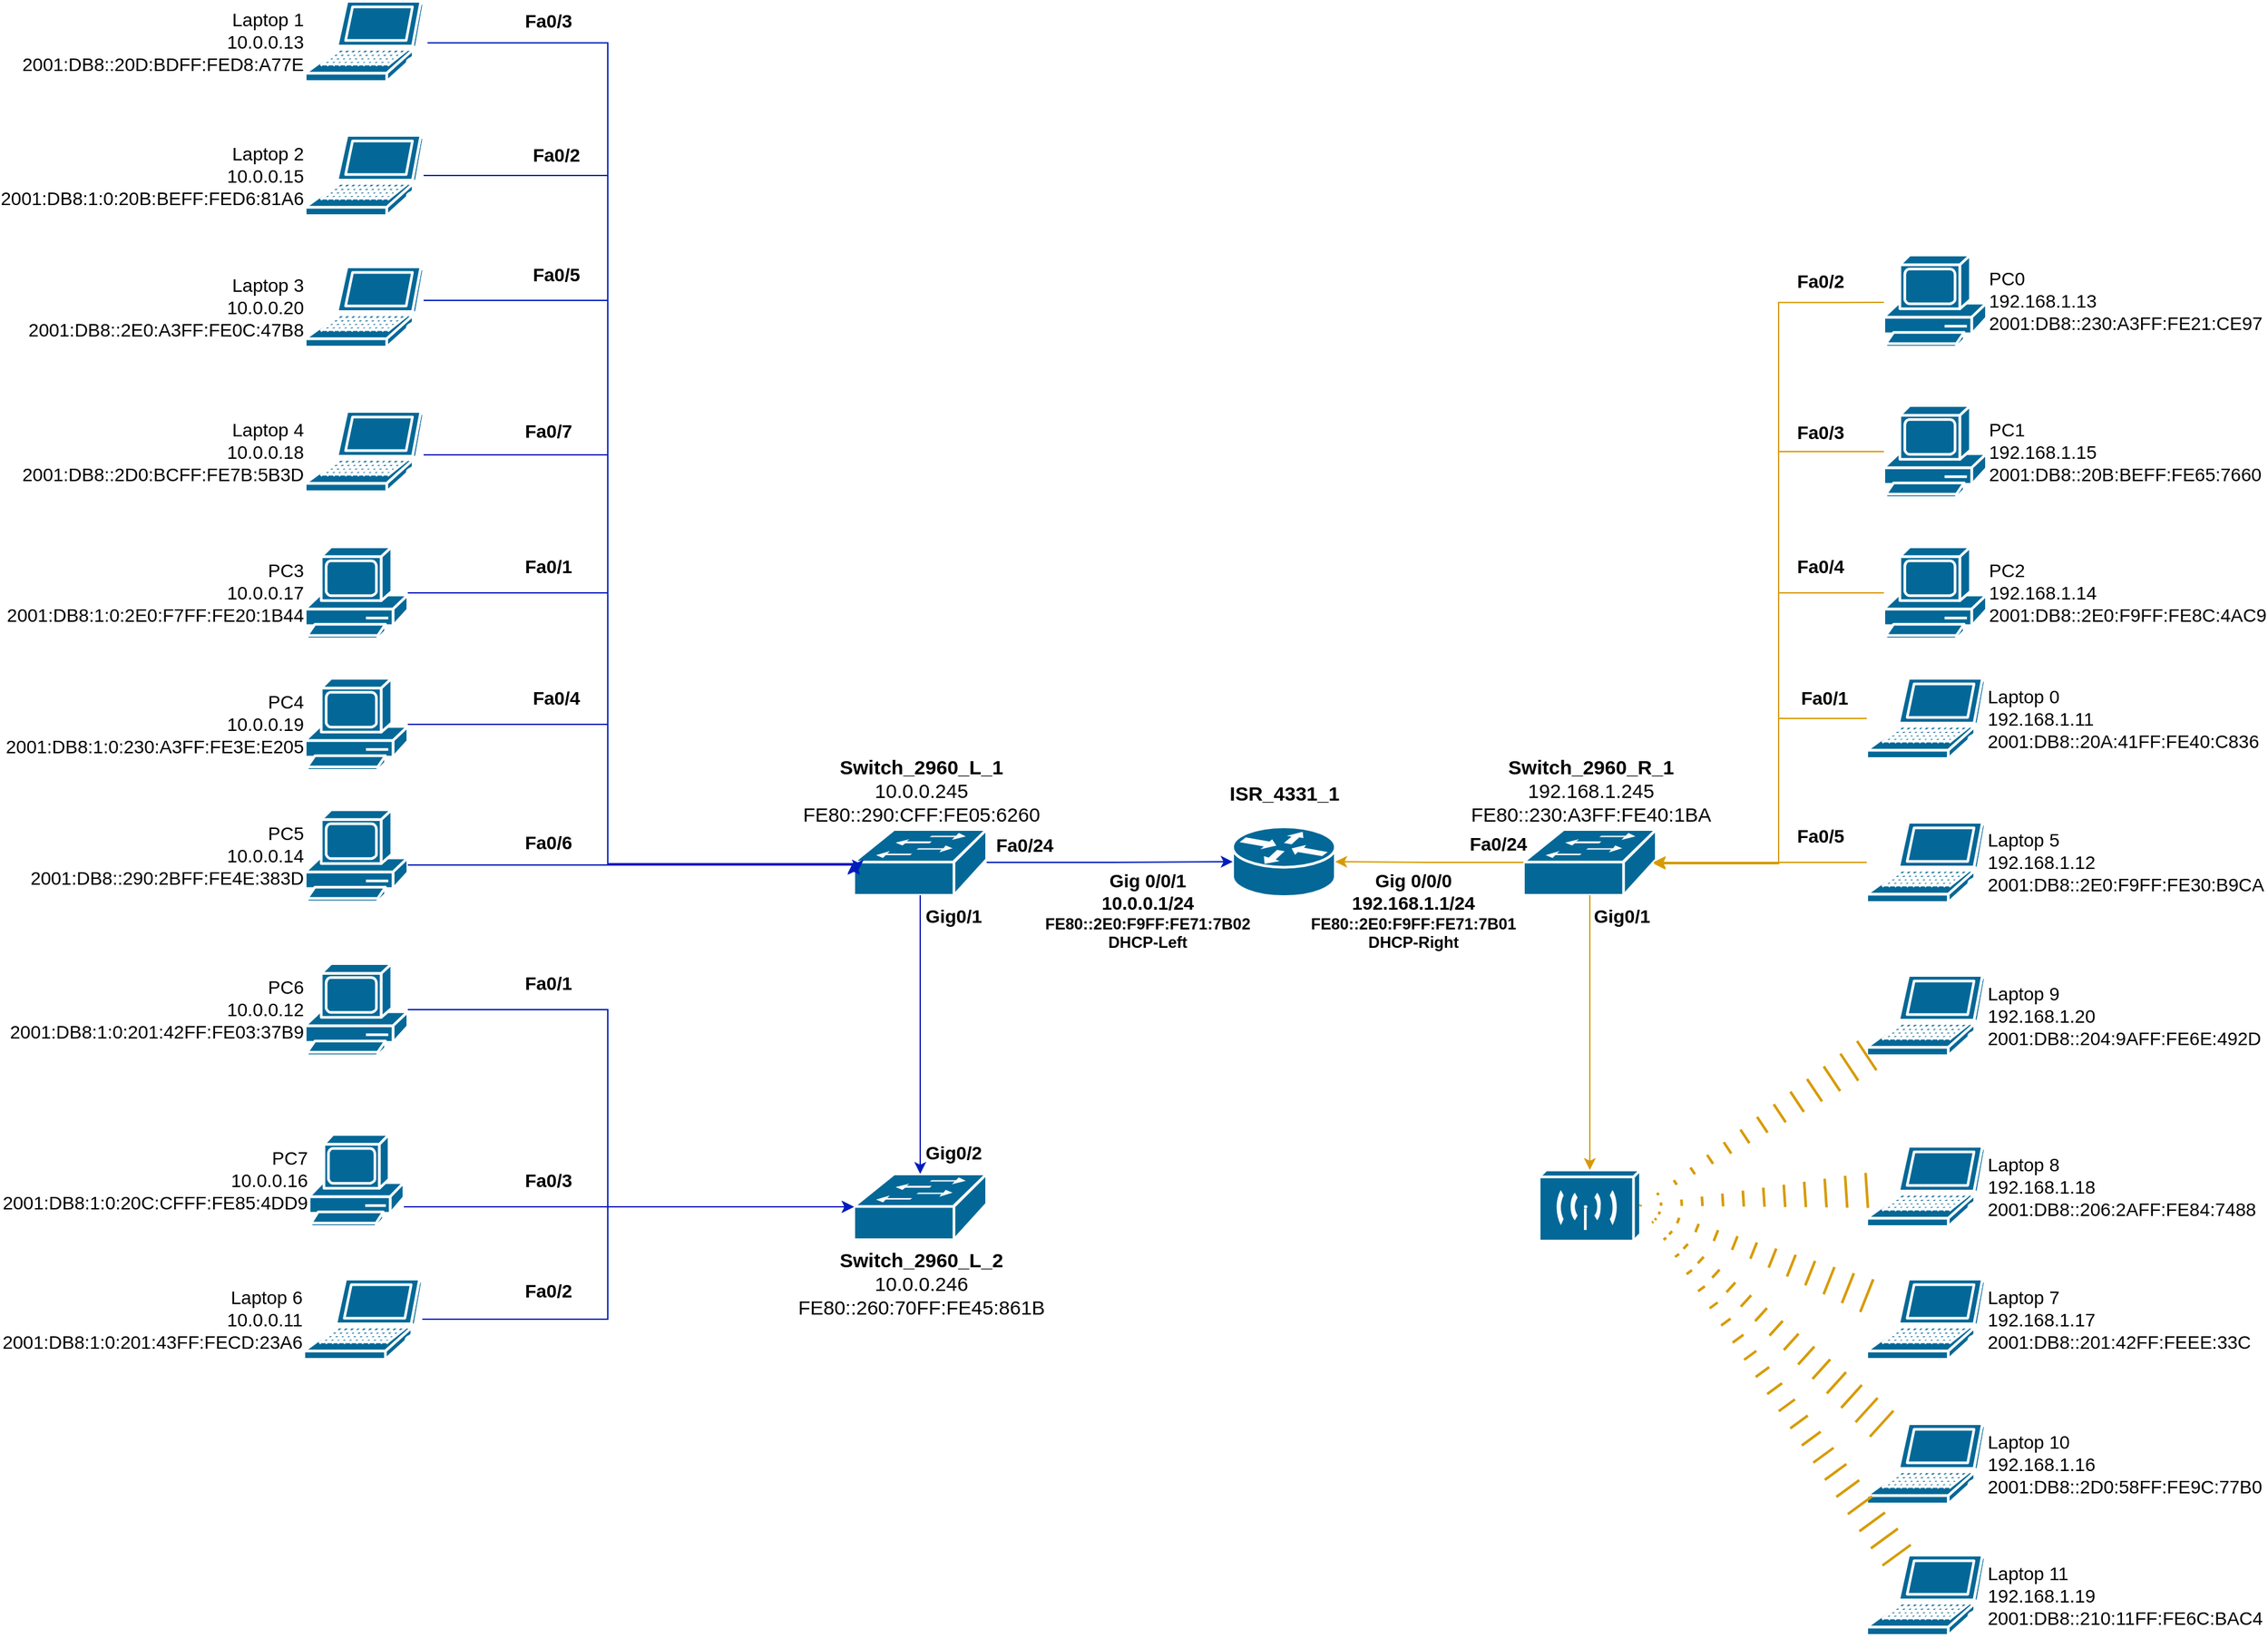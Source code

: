 <mxfile version="26.0.1">
  <diagram name="Pagina-1" id="Egg3Sr3a4JfllCXwYRmJ">
    <mxGraphModel dx="3300" dy="2416" grid="1" gridSize="10" guides="1" tooltips="1" connect="1" arrows="1" fold="1" page="1" pageScale="1" pageWidth="827" pageHeight="1169" math="0" shadow="0">
      <root>
        <mxCell id="0" />
        <mxCell id="1" parent="0" />
        <mxCell id="5_992U5cpK-N7UOIysrV-1" value="&lt;font style=&quot;font-size: 15px;&quot;&gt;&lt;span&gt;ISR_4331_1&lt;/span&gt;&lt;/font&gt;" style="shape=mxgraph.cisco.routers.router;sketch=0;html=1;pointerEvents=1;dashed=0;fillColor=#036897;strokeColor=#ffffff;strokeWidth=2;verticalLabelPosition=top;verticalAlign=middle;align=center;outlineConnect=0;labelPosition=center;fontStyle=1" parent="1" vertex="1">
          <mxGeometry x="145" y="196" width="78" height="53" as="geometry" />
        </mxCell>
        <mxCell id="5_992U5cpK-N7UOIysrV-6" style="edgeStyle=orthogonalEdgeStyle;rounded=0;orthogonalLoop=1;jettySize=auto;html=1;fillColor=#0050ef;strokeColor=#001DBC;" parent="1" source="5_992U5cpK-N7UOIysrV-2" target="5_992U5cpK-N7UOIysrV-1" edge="1">
          <mxGeometry relative="1" as="geometry" />
        </mxCell>
        <mxCell id="5_992U5cpK-N7UOIysrV-2" value="&lt;font style=&quot;font-size: 15px;&quot;&gt;Switch_2960_L_1&lt;/font&gt;&lt;div&gt;&lt;font style=&quot;font-size: 15px; font-weight: normal;&quot;&gt;10.0.0.245&lt;/font&gt;&lt;/div&gt;&lt;div&gt;&lt;span style=&quot;font-size: 15px; font-weight: 400;&quot;&gt;FE80::290:CFF:FE05:6260&lt;/span&gt;&lt;/div&gt;" style="shape=mxgraph.cisco.switches.workgroup_switch;sketch=0;html=1;pointerEvents=1;dashed=0;fillColor=#036897;strokeColor=#ffffff;strokeWidth=2;verticalLabelPosition=top;verticalAlign=bottom;align=center;outlineConnect=0;labelPosition=center;fontStyle=1" parent="1" vertex="1">
          <mxGeometry x="-143" y="198" width="101" height="50" as="geometry" />
        </mxCell>
        <mxCell id="5_992U5cpK-N7UOIysrV-3" value="Switch_2960_R_1&lt;div&gt;&lt;span style=&quot;font-weight: normal;&quot;&gt;192.168.1.245&lt;/span&gt;&lt;/div&gt;&lt;div&gt;&lt;span style=&quot;font-size: 15px; font-weight: 400;&quot;&gt;FE80::230:A3FF:FE40:1BA&lt;/span&gt;&lt;/div&gt;" style="shape=mxgraph.cisco.switches.workgroup_switch;sketch=0;html=1;pointerEvents=1;dashed=0;fillColor=#036897;strokeColor=#ffffff;strokeWidth=2;verticalLabelPosition=top;verticalAlign=bottom;align=center;outlineConnect=0;fontSize=15;fontStyle=1;labelPosition=center;" parent="1" vertex="1">
          <mxGeometry x="366" y="198" width="101" height="50" as="geometry" />
        </mxCell>
        <mxCell id="5_992U5cpK-N7UOIysrV-5" value="&lt;font style=&quot;font-size: 14px;&quot;&gt;PC7&lt;/font&gt;&lt;div&gt;&lt;font style=&quot;font-size: 14px;&quot;&gt;10.0.0.16&lt;/font&gt;&lt;/div&gt;&lt;div&gt;&lt;font style=&quot;font-size: 14px;&quot;&gt;2001:DB8:1:0:20C:CFFF:FE85:4DD9&lt;/font&gt;&lt;/div&gt;" style="shape=mxgraph.cisco.computers_and_peripherals.pc;sketch=0;html=1;pointerEvents=1;dashed=0;fillColor=#036897;strokeColor=#ffffff;strokeWidth=2;verticalLabelPosition=middle;verticalAlign=middle;align=right;outlineConnect=0;labelPosition=left;" parent="1" vertex="1">
          <mxGeometry x="-557" y="430" width="72" height="70" as="geometry" />
        </mxCell>
        <mxCell id="5_992U5cpK-N7UOIysrV-7" style="edgeStyle=orthogonalEdgeStyle;rounded=0;orthogonalLoop=1;jettySize=auto;html=1;entryX=1;entryY=0.5;entryDx=0;entryDy=0;entryPerimeter=0;fillColor=#ffcd28;strokeColor=#d79b00;gradientColor=#ffa500;" parent="1" source="5_992U5cpK-N7UOIysrV-3" target="5_992U5cpK-N7UOIysrV-1" edge="1">
          <mxGeometry relative="1" as="geometry" />
        </mxCell>
        <mxCell id="9x-HB1ZpZMzdCT9uutG5-1" value="&lt;font style=&quot;font-size: 14px;&quot;&gt;PC3&lt;/font&gt;&lt;div&gt;&lt;font style=&quot;font-size: 14px;&quot;&gt;10.0.0.17&lt;/font&gt;&lt;/div&gt;&lt;div&gt;&lt;font style=&quot;font-size: 14px;&quot;&gt;2001:DB8:1:0:2E0:F7FF:FE20:1B44&lt;/font&gt;&lt;/div&gt;" style="shape=mxgraph.cisco.computers_and_peripherals.pc;sketch=0;html=1;pointerEvents=1;dashed=0;fillColor=#036897;strokeColor=#ffffff;strokeWidth=2;verticalLabelPosition=middle;verticalAlign=middle;align=right;outlineConnect=0;labelPosition=left;" parent="1" vertex="1">
          <mxGeometry x="-560" y="-17" width="78" height="70" as="geometry" />
        </mxCell>
        <mxCell id="9x-HB1ZpZMzdCT9uutG5-2" value="&lt;font style=&quot;font-size: 15px;&quot;&gt;&lt;b&gt;Switch_2960_L_2&lt;/b&gt;&lt;/font&gt;&lt;div&gt;&lt;font style=&quot;font-size: 15px;&quot;&gt;10.0.0.246&lt;b&gt;&lt;/b&gt;&lt;/font&gt;&lt;/div&gt;&lt;div&gt;&lt;span style=&quot;font-size: 15px;&quot;&gt;FE80::260:70FF:FE45:861B&lt;/span&gt;&lt;/div&gt;" style="shape=mxgraph.cisco.switches.workgroup_switch;sketch=0;html=1;pointerEvents=1;dashed=0;fillColor=#036897;strokeColor=#ffffff;strokeWidth=2;verticalLabelPosition=bottom;verticalAlign=top;align=center;outlineConnect=0;" parent="1" vertex="1">
          <mxGeometry x="-143" y="460" width="101" height="50" as="geometry" />
        </mxCell>
        <mxCell id="9x-HB1ZpZMzdCT9uutG5-9" value="&lt;font style=&quot;font-size: 14px;&quot;&gt;Laptop 4&lt;/font&gt;&lt;div&gt;&lt;font style=&quot;font-size: 14px;&quot;&gt;10.0.0.18&lt;/font&gt;&lt;/div&gt;&lt;div&gt;&lt;font style=&quot;font-size: 14px;&quot;&gt;2001:DB8::2D0:BCFF:FE7B:5B3D&lt;/font&gt;&lt;/div&gt;" style="shape=mxgraph.cisco.computers_and_peripherals.laptop;html=1;pointerEvents=1;dashed=0;fillColor=#036897;strokeColor=#ffffff;strokeWidth=2;verticalLabelPosition=middle;verticalAlign=middle;align=right;outlineConnect=0;labelPosition=left;" parent="1" vertex="1">
          <mxGeometry x="-560" y="-120" width="90" height="61" as="geometry" />
        </mxCell>
        <mxCell id="9x-HB1ZpZMzdCT9uutG5-10" value="&lt;font style=&quot;font-size: 14px;&quot;&gt;Laptop 3&lt;/font&gt;&lt;div&gt;&lt;font style=&quot;font-size: 14px;&quot;&gt;10.0.0.20&lt;/font&gt;&lt;/div&gt;&lt;div&gt;&lt;font style=&quot;font-size: 14px;&quot;&gt;2001:DB8::2E0:A3FF:FE0C:47B8&lt;/font&gt;&lt;/div&gt;" style="shape=mxgraph.cisco.computers_and_peripherals.laptop;html=1;pointerEvents=1;dashed=0;fillColor=#036897;strokeColor=#ffffff;strokeWidth=2;verticalLabelPosition=middle;verticalAlign=middle;align=right;outlineConnect=0;labelPosition=left;" parent="1" vertex="1">
          <mxGeometry x="-560" y="-230" width="90" height="61" as="geometry" />
        </mxCell>
        <mxCell id="9x-HB1ZpZMzdCT9uutG5-11" value="&lt;font style=&quot;font-size: 14px;&quot;&gt;Laptop 2&lt;/font&gt;&lt;div&gt;&lt;font style=&quot;font-size: 14px;&quot;&gt;10.0.0.15&lt;/font&gt;&lt;/div&gt;&lt;div&gt;&lt;font style=&quot;font-size: 14px;&quot;&gt;2001:DB8:1:0:20B:BEFF:FED6:81A6&lt;/font&gt;&lt;/div&gt;" style="shape=mxgraph.cisco.computers_and_peripherals.laptop;html=1;pointerEvents=1;dashed=0;fillColor=#036897;strokeColor=#ffffff;strokeWidth=2;verticalLabelPosition=middle;verticalAlign=middle;align=right;outlineConnect=0;labelPosition=left;" parent="1" vertex="1">
          <mxGeometry x="-560" y="-330" width="90" height="61" as="geometry" />
        </mxCell>
        <mxCell id="9x-HB1ZpZMzdCT9uutG5-14" value="&lt;font style=&quot;font-size: 14px;&quot;&gt;PC4&lt;/font&gt;&lt;div&gt;&lt;font style=&quot;font-size: 14px;&quot;&gt;10.0.0.19&lt;/font&gt;&lt;/div&gt;&lt;div&gt;&lt;font style=&quot;font-size: 14px;&quot;&gt;2001:DB8:1:0:230:A3FF:FE3E:E205&lt;/font&gt;&lt;/div&gt;" style="shape=mxgraph.cisco.computers_and_peripherals.pc;sketch=0;html=1;pointerEvents=1;dashed=0;fillColor=#036897;strokeColor=#ffffff;strokeWidth=2;verticalLabelPosition=middle;verticalAlign=middle;align=right;outlineConnect=0;labelPosition=left;" parent="1" vertex="1">
          <mxGeometry x="-560" y="83" width="78" height="70" as="geometry" />
        </mxCell>
        <mxCell id="9x-HB1ZpZMzdCT9uutG5-15" value="&lt;font style=&quot;font-size: 14px;&quot;&gt;PC5&lt;/font&gt;&lt;div&gt;&lt;font style=&quot;font-size: 14px;&quot;&gt;10.0.0.14&lt;/font&gt;&lt;/div&gt;&lt;div&gt;&lt;font style=&quot;font-size: 14px;&quot;&gt;2001:DB8::290:2BFF:FE4E:383D&lt;/font&gt;&lt;/div&gt;" style="shape=mxgraph.cisco.computers_and_peripherals.pc;sketch=0;html=1;pointerEvents=1;dashed=0;fillColor=#036897;strokeColor=#ffffff;strokeWidth=2;verticalLabelPosition=middle;verticalAlign=middle;align=right;outlineConnect=0;labelPosition=left;" parent="1" vertex="1">
          <mxGeometry x="-560" y="183" width="78" height="70" as="geometry" />
        </mxCell>
        <mxCell id="9x-HB1ZpZMzdCT9uutG5-16" value="&lt;font style=&quot;font-size: 14px;&quot;&gt;PC6&lt;/font&gt;&lt;div&gt;&lt;font style=&quot;font-size: 14px;&quot;&gt;10.0.0.12&lt;/font&gt;&lt;/div&gt;&lt;div&gt;&lt;font style=&quot;font-size: 14px;&quot;&gt;2001:DB8:1:0:201:42FF:FE03:37B9&lt;/font&gt;&lt;/div&gt;" style="shape=mxgraph.cisco.computers_and_peripherals.pc;sketch=0;html=1;pointerEvents=1;dashed=0;fillColor=#036897;strokeColor=#ffffff;strokeWidth=2;verticalLabelPosition=middle;verticalAlign=middle;align=right;outlineConnect=0;labelPosition=left;" parent="1" vertex="1">
          <mxGeometry x="-560" y="300" width="78" height="70" as="geometry" />
        </mxCell>
        <mxCell id="9x-HB1ZpZMzdCT9uutG5-19" value="&lt;font style=&quot;font-size: 14px;&quot;&gt;Laptop 6&lt;/font&gt;&lt;div&gt;&lt;font style=&quot;font-size: 14px;&quot;&gt;10.0.0.11&lt;/font&gt;&lt;/div&gt;&lt;div&gt;&lt;font style=&quot;font-size: 14px;&quot;&gt;2001:DB8:1:0:201:43FF:FECD:23A6&lt;/font&gt;&lt;/div&gt;" style="shape=mxgraph.cisco.computers_and_peripherals.laptop;html=1;pointerEvents=1;dashed=0;fillColor=#036897;strokeColor=#ffffff;strokeWidth=2;verticalLabelPosition=middle;verticalAlign=middle;align=right;outlineConnect=0;labelPosition=left;" parent="1" vertex="1">
          <mxGeometry x="-561" y="540" width="90" height="61" as="geometry" />
        </mxCell>
        <mxCell id="9x-HB1ZpZMzdCT9uutG5-23" style="edgeStyle=orthogonalEdgeStyle;rounded=0;orthogonalLoop=1;jettySize=auto;html=1;entryX=0;entryY=0.5;entryDx=0;entryDy=0;entryPerimeter=0;fillColor=#0050ef;strokeColor=#001DBC;" parent="1" edge="1">
          <mxGeometry relative="1" as="geometry">
            <mxPoint x="-467" y="-400.429" as="sourcePoint" />
            <Array as="points">
              <mxPoint x="-330" y="-400" />
              <mxPoint x="-330" y="224" />
            </Array>
            <mxPoint x="-143" y="222" as="targetPoint" />
          </mxGeometry>
        </mxCell>
        <mxCell id="9x-HB1ZpZMzdCT9uutG5-24" style="edgeStyle=orthogonalEdgeStyle;rounded=0;orthogonalLoop=1;jettySize=auto;html=1;entryX=0;entryY=0.5;entryDx=0;entryDy=0;entryPerimeter=0;fillColor=#0050ef;strokeColor=#001DBC;" parent="1" source="9x-HB1ZpZMzdCT9uutG5-11" target="5_992U5cpK-N7UOIysrV-2" edge="1">
          <mxGeometry relative="1" as="geometry">
            <Array as="points">
              <mxPoint x="-330" y="-299" />
              <mxPoint x="-330" y="225" />
            </Array>
          </mxGeometry>
        </mxCell>
        <mxCell id="9x-HB1ZpZMzdCT9uutG5-26" style="edgeStyle=orthogonalEdgeStyle;rounded=0;orthogonalLoop=1;jettySize=auto;html=1;entryX=0;entryY=0.5;entryDx=0;entryDy=0;entryPerimeter=0;fillColor=#0050ef;strokeColor=#001DBC;" parent="1" source="9x-HB1ZpZMzdCT9uutG5-9" target="5_992U5cpK-N7UOIysrV-2" edge="1">
          <mxGeometry relative="1" as="geometry">
            <Array as="points">
              <mxPoint x="-330" y="-87" />
              <mxPoint x="-330" y="225" />
            </Array>
          </mxGeometry>
        </mxCell>
        <mxCell id="9x-HB1ZpZMzdCT9uutG5-27" style="edgeStyle=orthogonalEdgeStyle;rounded=0;orthogonalLoop=1;jettySize=auto;html=1;entryX=0;entryY=0.5;entryDx=0;entryDy=0;entryPerimeter=0;fillColor=#0050ef;strokeColor=#001DBC;" parent="1" source="9x-HB1ZpZMzdCT9uutG5-1" target="5_992U5cpK-N7UOIysrV-2" edge="1">
          <mxGeometry relative="1" as="geometry">
            <Array as="points">
              <mxPoint x="-330" y="18" />
              <mxPoint x="-330" y="225" />
            </Array>
          </mxGeometry>
        </mxCell>
        <mxCell id="9x-HB1ZpZMzdCT9uutG5-28" style="edgeStyle=orthogonalEdgeStyle;rounded=0;orthogonalLoop=1;jettySize=auto;html=1;entryX=0;entryY=0.5;entryDx=0;entryDy=0;entryPerimeter=0;fillColor=#0050ef;strokeColor=#001DBC;" parent="1" source="9x-HB1ZpZMzdCT9uutG5-14" target="5_992U5cpK-N7UOIysrV-2" edge="1">
          <mxGeometry relative="1" as="geometry">
            <Array as="points">
              <mxPoint x="-330" y="118" />
              <mxPoint x="-330" y="225" />
            </Array>
          </mxGeometry>
        </mxCell>
        <mxCell id="9x-HB1ZpZMzdCT9uutG5-30" style="edgeStyle=orthogonalEdgeStyle;rounded=0;orthogonalLoop=1;jettySize=auto;html=1;entryX=0.5;entryY=0;entryDx=0;entryDy=0;entryPerimeter=0;fillColor=#0050ef;strokeColor=#001DBC;" parent="1" source="5_992U5cpK-N7UOIysrV-2" target="9x-HB1ZpZMzdCT9uutG5-2" edge="1">
          <mxGeometry relative="1" as="geometry" />
        </mxCell>
        <mxCell id="9x-HB1ZpZMzdCT9uutG5-32" style="edgeStyle=orthogonalEdgeStyle;rounded=0;orthogonalLoop=1;jettySize=auto;html=1;entryX=0;entryY=0.5;entryDx=0;entryDy=0;entryPerimeter=0;fillColor=#0050ef;strokeColor=#001DBC;" parent="1" source="5_992U5cpK-N7UOIysrV-5" target="9x-HB1ZpZMzdCT9uutG5-2" edge="1">
          <mxGeometry relative="1" as="geometry">
            <Array as="points">
              <mxPoint x="-250" y="485" />
              <mxPoint x="-250" y="485" />
            </Array>
          </mxGeometry>
        </mxCell>
        <mxCell id="9x-HB1ZpZMzdCT9uutG5-33" style="edgeStyle=orthogonalEdgeStyle;rounded=0;orthogonalLoop=1;jettySize=auto;html=1;entryX=0;entryY=0.5;entryDx=0;entryDy=0;entryPerimeter=0;fillColor=#0050ef;strokeColor=#001DBC;" parent="1" source="9x-HB1ZpZMzdCT9uutG5-19" target="9x-HB1ZpZMzdCT9uutG5-2" edge="1">
          <mxGeometry relative="1" as="geometry">
            <Array as="points">
              <mxPoint x="-330" y="571" />
              <mxPoint x="-330" y="485" />
            </Array>
          </mxGeometry>
        </mxCell>
        <mxCell id="9x-HB1ZpZMzdCT9uutG5-34" style="edgeStyle=orthogonalEdgeStyle;rounded=0;orthogonalLoop=1;jettySize=auto;html=1;entryX=0;entryY=0.5;entryDx=0;entryDy=0;entryPerimeter=0;fillColor=#0050ef;strokeColor=#001DBC;" parent="1" source="9x-HB1ZpZMzdCT9uutG5-16" target="9x-HB1ZpZMzdCT9uutG5-2" edge="1">
          <mxGeometry relative="1" as="geometry">
            <Array as="points">
              <mxPoint x="-330" y="335" />
              <mxPoint x="-330" y="485" />
            </Array>
          </mxGeometry>
        </mxCell>
        <mxCell id="9x-HB1ZpZMzdCT9uutG5-36" style="edgeStyle=orthogonalEdgeStyle;rounded=0;orthogonalLoop=1;jettySize=auto;html=1;fillColor=#0050ef;strokeColor=#001DBC;" parent="1" edge="1">
          <mxGeometry relative="1" as="geometry">
            <mxPoint x="-482.0" y="225" as="sourcePoint" />
            <mxPoint x="-140" y="230" as="targetPoint" />
            <Array as="points">
              <mxPoint x="-140" y="225" />
            </Array>
          </mxGeometry>
        </mxCell>
        <mxCell id="9x-HB1ZpZMzdCT9uutG5-37" value="" style="shape=mxgraph.cisco.wireless.wireless_transport;html=1;pointerEvents=1;dashed=0;fillColor=#036897;strokeColor=#ffffff;strokeWidth=2;verticalLabelPosition=bottom;verticalAlign=top;align=center;outlineConnect=0;" parent="1" vertex="1">
          <mxGeometry x="378" y="457" width="77" height="54" as="geometry" />
        </mxCell>
        <mxCell id="9x-HB1ZpZMzdCT9uutG5-38" value="&lt;font style=&quot;font-size: 14px;&quot;&gt;PC0&lt;/font&gt;&lt;div&gt;&lt;font style=&quot;font-size: 14px;&quot;&gt;192.168.1.13&lt;/font&gt;&lt;/div&gt;&lt;div&gt;&lt;font style=&quot;font-size: 14px;&quot;&gt;2001:DB8::230:A3FF:FE21:CE97&lt;/font&gt;&lt;/div&gt;" style="shape=mxgraph.cisco.computers_and_peripherals.pc;sketch=0;html=1;pointerEvents=1;dashed=0;fillColor=#036897;strokeColor=#ffffff;strokeWidth=2;verticalLabelPosition=middle;verticalAlign=middle;align=left;outlineConnect=0;labelPosition=right;" parent="1" vertex="1">
          <mxGeometry x="640" y="-239" width="78" height="70" as="geometry" />
        </mxCell>
        <mxCell id="9x-HB1ZpZMzdCT9uutG5-39" value="PC1&lt;div&gt;192.168.1.15&lt;/div&gt;&lt;div&gt;2001:DB8::20B:BEFF:FE65:7660&lt;/div&gt;" style="shape=mxgraph.cisco.computers_and_peripherals.pc;sketch=0;html=1;pointerEvents=1;dashed=0;fillColor=#036897;strokeColor=#ffffff;strokeWidth=2;verticalLabelPosition=middle;verticalAlign=middle;align=left;outlineConnect=0;labelPosition=right;fontSize=14;" parent="1" vertex="1">
          <mxGeometry x="640" y="-124.5" width="78" height="70" as="geometry" />
        </mxCell>
        <mxCell id="9x-HB1ZpZMzdCT9uutG5-40" value="&lt;font style=&quot;font-size: 14px;&quot;&gt;PC2&lt;/font&gt;&lt;div&gt;&lt;font style=&quot;font-size: 14px;&quot;&gt;192.168.1.14&lt;/font&gt;&lt;/div&gt;&lt;div&gt;&lt;font style=&quot;font-size: 14px;&quot;&gt;2001:DB8::2E0:F9FF:FE8C:4AC9&lt;/font&gt;&lt;/div&gt;" style="shape=mxgraph.cisco.computers_and_peripherals.pc;sketch=0;html=1;pointerEvents=1;dashed=0;fillColor=#036897;strokeColor=#ffffff;strokeWidth=2;verticalLabelPosition=middle;verticalAlign=middle;align=left;outlineConnect=0;labelPosition=right;" parent="1" vertex="1">
          <mxGeometry x="640" y="-17" width="78" height="70" as="geometry" />
        </mxCell>
        <mxCell id="9x-HB1ZpZMzdCT9uutG5-56" style="edgeStyle=orthogonalEdgeStyle;rounded=0;orthogonalLoop=1;jettySize=auto;html=1;entryX=0.98;entryY=0.5;entryDx=0;entryDy=0;entryPerimeter=0;fillColor=#ffcd28;strokeColor=#d79b00;gradientColor=#ffa500;" parent="1" source="9x-HB1ZpZMzdCT9uutG5-41" target="5_992U5cpK-N7UOIysrV-3" edge="1">
          <mxGeometry relative="1" as="geometry">
            <mxPoint x="570" y="220" as="targetPoint" />
            <Array as="points">
              <mxPoint x="560" y="114" />
              <mxPoint x="560" y="223" />
            </Array>
          </mxGeometry>
        </mxCell>
        <mxCell id="9x-HB1ZpZMzdCT9uutG5-41" value="Laptop 0&lt;div&gt;192.168.1.11&lt;/div&gt;&lt;div&gt;2001:DB8::20A:41FF:FE40:C836&lt;/div&gt;" style="shape=mxgraph.cisco.computers_and_peripherals.laptop;html=1;pointerEvents=1;dashed=0;fillColor=#036897;strokeColor=#ffffff;strokeWidth=2;verticalLabelPosition=middle;verticalAlign=middle;align=left;outlineConnect=0;fontSize=14;labelPosition=right;" parent="1" vertex="1">
          <mxGeometry x="627" y="83" width="90" height="61" as="geometry" />
        </mxCell>
        <mxCell id="9x-HB1ZpZMzdCT9uutG5-42" value="&lt;font&gt;Laptop 1&lt;/font&gt;&lt;div&gt;&lt;font&gt;10.0.0.13&lt;/font&gt;&lt;/div&gt;&lt;div&gt;&lt;font&gt;2001:DB8::20D:BDFF:FED8:A77E&lt;/font&gt;&lt;/div&gt;" style="shape=mxgraph.cisco.computers_and_peripherals.laptop;html=1;pointerEvents=1;dashed=0;fillColor=#036897;strokeColor=#ffffff;strokeWidth=2;verticalLabelPosition=middle;verticalAlign=middle;align=right;outlineConnect=0;labelPosition=left;fontSize=14;" parent="1" vertex="1">
          <mxGeometry x="-560" y="-432" width="90" height="61" as="geometry" />
        </mxCell>
        <mxCell id="9x-HB1ZpZMzdCT9uutG5-43" value="Laptop 5&lt;div&gt;192.168.1.12&lt;/div&gt;&lt;div&gt;2001:DB8::2E0:F9FF:FE30:B9CA&lt;/div&gt;" style="shape=mxgraph.cisco.computers_and_peripherals.laptop;html=1;pointerEvents=1;dashed=0;fillColor=#036897;strokeColor=#ffffff;strokeWidth=2;verticalLabelPosition=middle;verticalAlign=middle;align=left;outlineConnect=0;fontSize=14;labelPosition=right;" parent="1" vertex="1">
          <mxGeometry x="627" y="192.5" width="90" height="61" as="geometry" />
        </mxCell>
        <mxCell id="9x-HB1ZpZMzdCT9uutG5-44" value="Laptop 9&lt;div&gt;192.168.1.20&lt;/div&gt;&lt;div&gt;2001:DB8::204:9AFF:FE6E:492D&lt;/div&gt;" style="shape=mxgraph.cisco.computers_and_peripherals.laptop;html=1;pointerEvents=1;dashed=0;fillColor=#036897;strokeColor=#ffffff;strokeWidth=2;verticalLabelPosition=middle;verticalAlign=middle;align=left;outlineConnect=0;fontSize=14;labelPosition=right;" parent="1" vertex="1">
          <mxGeometry x="627" y="309" width="90" height="61" as="geometry" />
        </mxCell>
        <mxCell id="9x-HB1ZpZMzdCT9uutG5-45" value="Laptop 8&lt;div&gt;192.168.1.18&lt;/div&gt;&lt;div&gt;2001:DB8::206:2AFF:FE84:7488&lt;/div&gt;" style="shape=mxgraph.cisco.computers_and_peripherals.laptop;html=1;pointerEvents=1;dashed=0;fillColor=#036897;strokeColor=#ffffff;strokeWidth=2;verticalLabelPosition=middle;verticalAlign=middle;align=left;outlineConnect=0;fontSize=14;labelPosition=right;" parent="1" vertex="1">
          <mxGeometry x="627" y="439" width="90" height="61" as="geometry" />
        </mxCell>
        <mxCell id="9x-HB1ZpZMzdCT9uutG5-46" value="Laptop 7&lt;div&gt;192.168.1.17&lt;/div&gt;&lt;div&gt;2001:DB8::201:42FF:FEEE:33C&lt;/div&gt;" style="shape=mxgraph.cisco.computers_and_peripherals.laptop;html=1;pointerEvents=1;dashed=0;fillColor=#036897;strokeColor=#ffffff;strokeWidth=2;verticalLabelPosition=middle;verticalAlign=middle;align=left;outlineConnect=0;fontSize=14;labelPosition=right;" parent="1" vertex="1">
          <mxGeometry x="627" y="540" width="90" height="61" as="geometry" />
        </mxCell>
        <mxCell id="9x-HB1ZpZMzdCT9uutG5-47" value="Laptop 10&lt;div&gt;192.168.1.16&lt;/div&gt;&lt;div&gt;2001:DB8::2D0:58FF:FE9C:77B0&lt;/div&gt;" style="shape=mxgraph.cisco.computers_and_peripherals.laptop;html=1;pointerEvents=1;dashed=0;fillColor=#036897;strokeColor=#ffffff;strokeWidth=2;verticalLabelPosition=middle;verticalAlign=middle;align=left;outlineConnect=0;fontSize=14;labelPosition=right;" parent="1" vertex="1">
          <mxGeometry x="627" y="650" width="90" height="61" as="geometry" />
        </mxCell>
        <mxCell id="9x-HB1ZpZMzdCT9uutG5-48" value="Laptop 11&lt;div&gt;192.168.1.19&lt;/div&gt;&lt;div&gt;2001:DB8::210:11FF:FE6C:BAC4&lt;/div&gt;" style="shape=mxgraph.cisco.computers_and_peripherals.laptop;html=1;pointerEvents=1;dashed=0;fillColor=#036897;strokeColor=#ffffff;strokeWidth=2;verticalLabelPosition=middle;verticalAlign=middle;align=left;outlineConnect=0;fontSize=14;labelPosition=right;" parent="1" vertex="1">
          <mxGeometry x="627" y="750" width="90" height="61" as="geometry" />
        </mxCell>
        <mxCell id="9x-HB1ZpZMzdCT9uutG5-49" style="edgeStyle=orthogonalEdgeStyle;rounded=0;orthogonalLoop=1;jettySize=auto;html=1;entryX=0;entryY=0.5;entryDx=0;entryDy=0;entryPerimeter=0;fillColor=#0050ef;strokeColor=#001DBC;" parent="1" edge="1" target="5_992U5cpK-N7UOIysrV-2">
          <mxGeometry relative="1" as="geometry">
            <mxPoint x="-470" y="-204.494" as="sourcePoint" />
            <mxPoint x="-101" y="218" as="targetPoint" />
            <Array as="points">
              <mxPoint x="-330" y="-204" />
              <mxPoint x="-330" y="225" />
              <mxPoint x="-143" y="225" />
            </Array>
          </mxGeometry>
        </mxCell>
        <mxCell id="9x-HB1ZpZMzdCT9uutG5-51" style="edgeStyle=orthogonalEdgeStyle;rounded=0;orthogonalLoop=1;jettySize=auto;html=1;entryX=0.98;entryY=0.5;entryDx=0;entryDy=0;entryPerimeter=0;fillColor=#ffcd28;strokeColor=#d79b00;gradientColor=#ffa500;" parent="1" source="9x-HB1ZpZMzdCT9uutG5-43" target="5_992U5cpK-N7UOIysrV-3" edge="1">
          <mxGeometry relative="1" as="geometry" />
        </mxCell>
        <mxCell id="9x-HB1ZpZMzdCT9uutG5-60" style="edgeStyle=orthogonalEdgeStyle;rounded=0;orthogonalLoop=1;jettySize=auto;html=1;entryX=0.98;entryY=0.5;entryDx=0;entryDy=0;entryPerimeter=0;fillColor=#ffcd28;strokeColor=#d79b00;gradientColor=#ffa500;" parent="1" source="9x-HB1ZpZMzdCT9uutG5-40" target="5_992U5cpK-N7UOIysrV-3" edge="1">
          <mxGeometry relative="1" as="geometry">
            <Array as="points">
              <mxPoint x="560" y="18" />
              <mxPoint x="560" y="223" />
            </Array>
          </mxGeometry>
        </mxCell>
        <mxCell id="9x-HB1ZpZMzdCT9uutG5-61" style="edgeStyle=orthogonalEdgeStyle;rounded=0;orthogonalLoop=1;jettySize=auto;html=1;entryX=0.98;entryY=0.5;entryDx=0;entryDy=0;entryPerimeter=0;fillColor=#ffcd28;strokeColor=#d79b00;gradientColor=#ffa500;" parent="1" source="9x-HB1ZpZMzdCT9uutG5-39" target="5_992U5cpK-N7UOIysrV-3" edge="1">
          <mxGeometry relative="1" as="geometry">
            <Array as="points">
              <mxPoint x="560" y="-89" />
              <mxPoint x="560" y="223" />
            </Array>
          </mxGeometry>
        </mxCell>
        <mxCell id="9x-HB1ZpZMzdCT9uutG5-62" style="edgeStyle=orthogonalEdgeStyle;rounded=0;orthogonalLoop=1;jettySize=auto;html=1;entryX=0.98;entryY=0.5;entryDx=0;entryDy=0;entryPerimeter=0;fillColor=#ffcd28;strokeColor=#d79b00;gradientColor=#ffa500;" parent="1" edge="1">
          <mxGeometry relative="1" as="geometry">
            <Array as="points">
              <mxPoint x="560" y="-203" />
              <mxPoint x="560" y="224" />
            </Array>
            <mxPoint x="640" y="-202.941" as="sourcePoint" />
            <mxPoint x="464.98" y="224" as="targetPoint" />
          </mxGeometry>
        </mxCell>
        <mxCell id="9x-HB1ZpZMzdCT9uutG5-63" value="" style="shape=mxgraph.arrows2.wedgeArrowDashed2;html=1;bendable=0;startWidth=13.333;stepSize=15;rounded=0;exitX=0;exitY=1;exitDx=0;exitDy=0;exitPerimeter=0;entryX=1;entryY=0.5;entryDx=0;entryDy=0;entryPerimeter=0;strokeWidth=2;fillColor=#ffcd28;strokeColor=#d79b00;gradientColor=#ffa500;" parent="1" source="9x-HB1ZpZMzdCT9uutG5-44" target="9x-HB1ZpZMzdCT9uutG5-37" edge="1">
          <mxGeometry width="100" height="100" relative="1" as="geometry">
            <mxPoint x="500" y="410" as="sourcePoint" />
            <mxPoint x="455" y="470" as="targetPoint" />
          </mxGeometry>
        </mxCell>
        <mxCell id="9x-HB1ZpZMzdCT9uutG5-64" value="" style="shape=mxgraph.arrows2.wedgeArrowDashed2;html=1;bendable=0;startWidth=13.333;stepSize=15;rounded=0;entryX=1;entryY=0.5;entryDx=0;entryDy=0;entryPerimeter=0;strokeWidth=2;fillColor=#ffcd28;strokeColor=#d79b00;gradientColor=#ffa500;" parent="1" source="9x-HB1ZpZMzdCT9uutG5-45" target="9x-HB1ZpZMzdCT9uutG5-37" edge="1">
          <mxGeometry width="100" height="100" relative="1" as="geometry">
            <mxPoint x="664" y="456" as="sourcePoint" />
            <mxPoint x="480" y="569" as="targetPoint" />
          </mxGeometry>
        </mxCell>
        <mxCell id="9x-HB1ZpZMzdCT9uutG5-65" value="" style="shape=mxgraph.arrows2.wedgeArrowDashed2;html=1;bendable=0;startWidth=13.333;stepSize=15;rounded=0;entryX=1;entryY=0.5;entryDx=0;entryDy=0;entryPerimeter=0;strokeWidth=2;fillColor=#ffcd28;strokeColor=#d79b00;gradientColor=#ffa500;" parent="1" source="9x-HB1ZpZMzdCT9uutG5-46" target="9x-HB1ZpZMzdCT9uutG5-37" edge="1">
          <mxGeometry width="100" height="100" relative="1" as="geometry">
            <mxPoint x="614" y="550" as="sourcePoint" />
            <mxPoint x="430" y="561" as="targetPoint" />
          </mxGeometry>
        </mxCell>
        <mxCell id="9x-HB1ZpZMzdCT9uutG5-66" value="" style="shape=mxgraph.arrows2.wedgeArrowDashed2;html=1;bendable=0;startWidth=13.333;stepSize=15;rounded=0;entryX=1;entryY=0.5;entryDx=0;entryDy=0;entryPerimeter=0;strokeWidth=2;fillColor=#ffcd28;strokeColor=#d79b00;gradientColor=#ffa500;" parent="1" source="9x-HB1ZpZMzdCT9uutG5-47" target="9x-HB1ZpZMzdCT9uutG5-37" edge="1">
          <mxGeometry width="100" height="100" relative="1" as="geometry">
            <mxPoint x="637" y="597" as="sourcePoint" />
            <mxPoint x="453" y="527" as="targetPoint" />
          </mxGeometry>
        </mxCell>
        <mxCell id="9x-HB1ZpZMzdCT9uutG5-67" value="" style="shape=mxgraph.arrows2.wedgeArrowDashed2;html=1;bendable=0;startWidth=13.333;stepSize=15;rounded=0;entryX=1;entryY=0.5;entryDx=0;entryDy=0;entryPerimeter=0;strokeWidth=2;fillColor=#ffcd28;strokeColor=#d79b00;gradientColor=#ffa500;" parent="1" source="9x-HB1ZpZMzdCT9uutG5-48" target="9x-HB1ZpZMzdCT9uutG5-37" edge="1">
          <mxGeometry width="100" height="100" relative="1" as="geometry">
            <mxPoint x="647" y="689" as="sourcePoint" />
            <mxPoint x="453" y="522" as="targetPoint" />
          </mxGeometry>
        </mxCell>
        <mxCell id="9x-HB1ZpZMzdCT9uutG5-73" style="edgeStyle=orthogonalEdgeStyle;rounded=0;orthogonalLoop=1;jettySize=auto;html=1;entryX=0.5;entryY=0;entryDx=0;entryDy=0;entryPerimeter=0;fillColor=#ffcd28;strokeColor=#d79b00;gradientColor=#ffa500;" parent="1" source="5_992U5cpK-N7UOIysrV-3" target="9x-HB1ZpZMzdCT9uutG5-37" edge="1">
          <mxGeometry relative="1" as="geometry" />
        </mxCell>
        <mxCell id="9x-HB1ZpZMzdCT9uutG5-79" value="&lt;font style=&quot;font-size: 14px;&quot;&gt;&lt;b&gt;Gig 0/0/1&lt;/b&gt;&lt;/font&gt;&lt;div&gt;&lt;font style=&quot;font-size: 14px;&quot;&gt;&lt;b&gt;10.0.0.1/24&lt;/b&gt;&lt;/font&gt;&lt;/div&gt;&lt;div&gt;&lt;font&gt;&lt;b style=&quot;&quot;&gt;FE80::2E0:F9FF:FE71:7B02&lt;/b&gt;&lt;/font&gt;&lt;/div&gt;&lt;div&gt;&lt;b&gt;DHCP-Left&lt;/b&gt;&lt;/div&gt;" style="text;strokeColor=none;align=center;fillColor=none;html=1;verticalAlign=middle;whiteSpace=wrap;rounded=0;" parent="1" vertex="1">
          <mxGeometry x="17" y="230" width="127" height="60" as="geometry" />
        </mxCell>
        <mxCell id="9x-HB1ZpZMzdCT9uutG5-80" value="&lt;font style=&quot;font-size: 14px;&quot;&gt;&lt;b&gt;Gig 0/0/0&lt;/b&gt;&lt;/font&gt;&lt;div&gt;&lt;font style=&quot;font-size: 14px;&quot;&gt;&lt;b&gt;192.168.1.1/24&lt;/b&gt;&lt;/font&gt;&lt;/div&gt;&lt;div&gt;&lt;font&gt;&lt;b style=&quot;&quot;&gt;FE80::2E0:F9FF:FE71:7B01&lt;/b&gt;&lt;/font&gt;&lt;/div&gt;&lt;div&gt;&lt;b&gt;DHCP-Right&lt;/b&gt;&lt;/div&gt;" style="text;strokeColor=none;align=center;fillColor=none;html=1;verticalAlign=middle;whiteSpace=wrap;rounded=0;" parent="1" vertex="1">
          <mxGeometry x="231" y="230" width="103" height="60" as="geometry" />
        </mxCell>
        <mxCell id="9x-HB1ZpZMzdCT9uutG5-81" value="&lt;span style=&quot;font-size: 14px;&quot;&gt;&lt;b&gt;Fa0/24&lt;/b&gt;&lt;/span&gt;" style="text;strokeColor=none;align=center;fillColor=none;html=1;verticalAlign=middle;whiteSpace=wrap;rounded=0;" parent="1" vertex="1">
          <mxGeometry x="-58" y="195" width="90" height="30" as="geometry" />
        </mxCell>
        <mxCell id="9x-HB1ZpZMzdCT9uutG5-82" value="&lt;span style=&quot;font-size: 14px;&quot;&gt;&lt;b&gt;Fa0/24&lt;/b&gt;&lt;/span&gt;" style="text;strokeColor=none;align=center;fillColor=none;html=1;verticalAlign=middle;whiteSpace=wrap;rounded=0;" parent="1" vertex="1">
          <mxGeometry x="302" y="193.5" width="90" height="30" as="geometry" />
        </mxCell>
        <mxCell id="tKmZ7D3g4x3-ywuj_agt-1" value="&lt;span style=&quot;font-size: 14px;&quot;&gt;&lt;b&gt;Gig0/1&lt;/b&gt;&lt;/span&gt;" style="text;strokeColor=none;align=center;fillColor=none;html=1;verticalAlign=middle;whiteSpace=wrap;rounded=0;" vertex="1" parent="1">
          <mxGeometry x="-112" y="249" width="90" height="30" as="geometry" />
        </mxCell>
        <mxCell id="tKmZ7D3g4x3-ywuj_agt-3" value="&lt;span style=&quot;font-size: 14px;&quot;&gt;&lt;b&gt;Gig0/2&lt;/b&gt;&lt;/span&gt;" style="text;strokeColor=none;align=center;fillColor=none;html=1;verticalAlign=middle;whiteSpace=wrap;rounded=0;" vertex="1" parent="1">
          <mxGeometry x="-112" y="429" width="90" height="30" as="geometry" />
        </mxCell>
        <mxCell id="tKmZ7D3g4x3-ywuj_agt-4" value="&lt;span style=&quot;font-size: 14px;&quot;&gt;&lt;b&gt;Gig0/1&lt;/b&gt;&lt;/span&gt;" style="text;strokeColor=none;align=center;fillColor=none;html=1;verticalAlign=middle;whiteSpace=wrap;rounded=0;" vertex="1" parent="1">
          <mxGeometry x="396" y="249" width="90" height="30" as="geometry" />
        </mxCell>
        <mxCell id="tKmZ7D3g4x3-ywuj_agt-5" value="&lt;span style=&quot;font-size: 14px;&quot;&gt;&lt;b&gt;Fa0/3&lt;/b&gt;&lt;/span&gt;" style="text;strokeColor=none;align=center;fillColor=none;html=1;verticalAlign=middle;whiteSpace=wrap;rounded=0;" vertex="1" parent="1">
          <mxGeometry x="-420" y="-432" width="90" height="30" as="geometry" />
        </mxCell>
        <mxCell id="tKmZ7D3g4x3-ywuj_agt-7" value="&lt;span style=&quot;font-size: 14px;&quot;&gt;&lt;b&gt;Fa0/2&lt;/b&gt;&lt;/span&gt;" style="text;strokeColor=none;align=center;fillColor=none;html=1;verticalAlign=middle;whiteSpace=wrap;rounded=0;" vertex="1" parent="1">
          <mxGeometry x="-414" y="-330" width="90" height="30" as="geometry" />
        </mxCell>
        <mxCell id="tKmZ7D3g4x3-ywuj_agt-8" value="&lt;span style=&quot;font-size: 14px;&quot;&gt;&lt;b&gt;Fa0/5&lt;/b&gt;&lt;/span&gt;" style="text;strokeColor=none;align=center;fillColor=none;html=1;verticalAlign=middle;whiteSpace=wrap;rounded=0;" vertex="1" parent="1">
          <mxGeometry x="-414" y="-239" width="90" height="30" as="geometry" />
        </mxCell>
        <mxCell id="tKmZ7D3g4x3-ywuj_agt-9" value="&lt;span style=&quot;font-size: 14px;&quot;&gt;&lt;b&gt;Fa0/7&lt;/b&gt;&lt;/span&gt;" style="text;strokeColor=none;align=center;fillColor=none;html=1;verticalAlign=middle;whiteSpace=wrap;rounded=0;" vertex="1" parent="1">
          <mxGeometry x="-420" y="-120" width="90" height="30" as="geometry" />
        </mxCell>
        <mxCell id="tKmZ7D3g4x3-ywuj_agt-10" value="&lt;span style=&quot;font-size: 14px;&quot;&gt;&lt;b&gt;Fa0/1&lt;/b&gt;&lt;/span&gt;" style="text;strokeColor=none;align=center;fillColor=none;html=1;verticalAlign=middle;whiteSpace=wrap;rounded=0;" vertex="1" parent="1">
          <mxGeometry x="-420" y="-17" width="90" height="30" as="geometry" />
        </mxCell>
        <mxCell id="tKmZ7D3g4x3-ywuj_agt-11" value="&lt;span style=&quot;font-size: 14px;&quot;&gt;&lt;b&gt;Fa0/4&lt;/b&gt;&lt;/span&gt;" style="text;strokeColor=none;align=center;fillColor=none;html=1;verticalAlign=middle;whiteSpace=wrap;rounded=0;" vertex="1" parent="1">
          <mxGeometry x="-414" y="83" width="90" height="30" as="geometry" />
        </mxCell>
        <mxCell id="tKmZ7D3g4x3-ywuj_agt-12" value="&lt;span style=&quot;font-size: 14px;&quot;&gt;&lt;b&gt;Fa0/6&lt;/b&gt;&lt;/span&gt;" style="text;strokeColor=none;align=center;fillColor=none;html=1;verticalAlign=middle;whiteSpace=wrap;rounded=0;" vertex="1" parent="1">
          <mxGeometry x="-420" y="192.5" width="90" height="30" as="geometry" />
        </mxCell>
        <mxCell id="tKmZ7D3g4x3-ywuj_agt-14" value="&lt;span style=&quot;font-size: 14px;&quot;&gt;&lt;b&gt;Fa0/1&lt;/b&gt;&lt;/span&gt;" style="text;strokeColor=none;align=center;fillColor=none;html=1;verticalAlign=middle;whiteSpace=wrap;rounded=0;" vertex="1" parent="1">
          <mxGeometry x="-420" y="300" width="90" height="30" as="geometry" />
        </mxCell>
        <mxCell id="tKmZ7D3g4x3-ywuj_agt-15" value="&lt;span style=&quot;font-size: 14px;&quot;&gt;&lt;b&gt;Fa0/3&lt;/b&gt;&lt;/span&gt;" style="text;strokeColor=none;align=center;fillColor=none;html=1;verticalAlign=middle;whiteSpace=wrap;rounded=0;" vertex="1" parent="1">
          <mxGeometry x="-420" y="450" width="90" height="30" as="geometry" />
        </mxCell>
        <mxCell id="tKmZ7D3g4x3-ywuj_agt-16" value="&lt;span style=&quot;font-size: 14px;&quot;&gt;&lt;b&gt;Fa0/2&lt;/b&gt;&lt;/span&gt;" style="text;strokeColor=none;align=center;fillColor=none;html=1;verticalAlign=middle;whiteSpace=wrap;rounded=0;" vertex="1" parent="1">
          <mxGeometry x="-420" y="534" width="90" height="30" as="geometry" />
        </mxCell>
        <mxCell id="tKmZ7D3g4x3-ywuj_agt-17" value="&lt;span style=&quot;font-size: 14px;&quot;&gt;&lt;b&gt;Fa0/2&lt;/b&gt;&lt;/span&gt;" style="text;strokeColor=none;align=center;fillColor=none;html=1;verticalAlign=middle;whiteSpace=wrap;rounded=0;" vertex="1" parent="1">
          <mxGeometry x="547" y="-234" width="90" height="30" as="geometry" />
        </mxCell>
        <mxCell id="tKmZ7D3g4x3-ywuj_agt-18" value="&lt;span style=&quot;font-size: 14px;&quot;&gt;&lt;b&gt;Fa0/3&lt;/b&gt;&lt;/span&gt;" style="text;strokeColor=none;align=center;fillColor=none;html=1;verticalAlign=middle;whiteSpace=wrap;rounded=0;" vertex="1" parent="1">
          <mxGeometry x="547" y="-119" width="90" height="30" as="geometry" />
        </mxCell>
        <mxCell id="tKmZ7D3g4x3-ywuj_agt-20" value="&lt;span style=&quot;font-size: 14px;&quot;&gt;&lt;b&gt;Fa0/4&lt;/b&gt;&lt;/span&gt;" style="text;strokeColor=none;align=center;fillColor=none;html=1;verticalAlign=middle;whiteSpace=wrap;rounded=0;" vertex="1" parent="1">
          <mxGeometry x="547" y="-17" width="90" height="30" as="geometry" />
        </mxCell>
        <mxCell id="tKmZ7D3g4x3-ywuj_agt-22" value="&lt;span style=&quot;font-size: 14px;&quot;&gt;&lt;b&gt;Fa0/1&lt;/b&gt;&lt;/span&gt;" style="text;strokeColor=none;align=center;fillColor=none;html=1;verticalAlign=middle;whiteSpace=wrap;rounded=0;" vertex="1" parent="1">
          <mxGeometry x="550" y="83" width="90" height="30" as="geometry" />
        </mxCell>
        <mxCell id="tKmZ7D3g4x3-ywuj_agt-23" value="&lt;span style=&quot;font-size: 14px;&quot;&gt;&lt;b&gt;Fa0/5&lt;/b&gt;&lt;/span&gt;" style="text;strokeColor=none;align=center;fillColor=none;html=1;verticalAlign=middle;whiteSpace=wrap;rounded=0;" vertex="1" parent="1">
          <mxGeometry x="547" y="188" width="90" height="30" as="geometry" />
        </mxCell>
      </root>
    </mxGraphModel>
  </diagram>
</mxfile>
